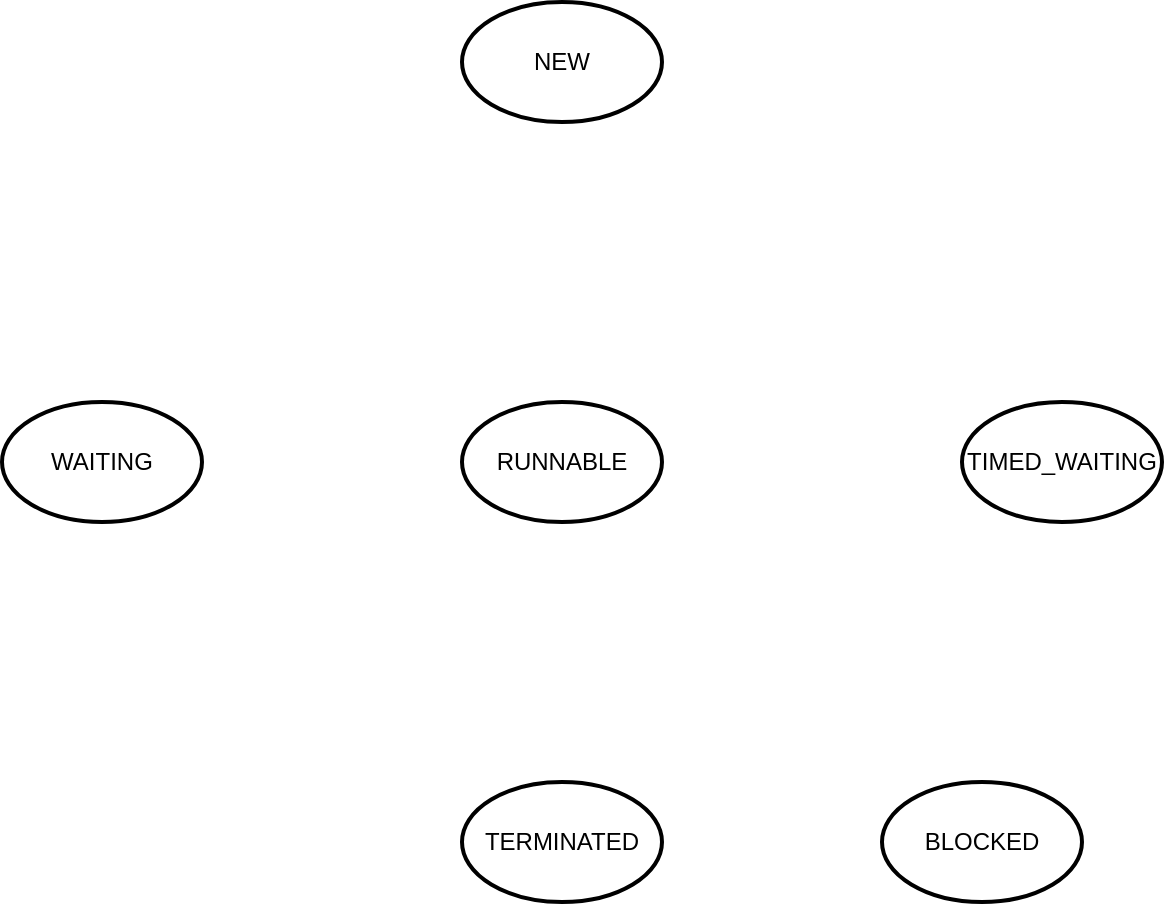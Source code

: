 <mxfile version="10.6.7" type="github"><diagram id="7bAAMtYjb723Usm57Kre" name="Page-1"><mxGraphModel dx="886" dy="593" grid="1" gridSize="10" guides="1" tooltips="1" connect="1" arrows="1" fold="1" page="1" pageScale="1" pageWidth="827" pageHeight="1169" math="0" shadow="0"><root><mxCell id="0"/><mxCell id="1" parent="0"/><mxCell id="614B6NacwDLU-n_JJPLR-1" value="WAITING" style="strokeWidth=2;html=1;shape=mxgraph.flowchart.start_1;whiteSpace=wrap;" vertex="1" parent="1"><mxGeometry x="100" y="260" width="100" height="60" as="geometry"/></mxCell><mxCell id="614B6NacwDLU-n_JJPLR-2" value="NEW" style="strokeWidth=2;html=1;shape=mxgraph.flowchart.start_1;whiteSpace=wrap;" vertex="1" parent="1"><mxGeometry x="330" y="60" width="100" height="60" as="geometry"/></mxCell><mxCell id="614B6NacwDLU-n_JJPLR-3" value="RUNNABLE" style="strokeWidth=2;html=1;shape=mxgraph.flowchart.start_1;whiteSpace=wrap;" vertex="1" parent="1"><mxGeometry x="330" y="260" width="100" height="60" as="geometry"/></mxCell><mxCell id="614B6NacwDLU-n_JJPLR-4" value="TIMED_WAITING" style="strokeWidth=2;html=1;shape=mxgraph.flowchart.start_1;whiteSpace=wrap;" vertex="1" parent="1"><mxGeometry x="580" y="260" width="100" height="60" as="geometry"/></mxCell><mxCell id="614B6NacwDLU-n_JJPLR-5" value="TERMINATED" style="strokeWidth=2;html=1;shape=mxgraph.flowchart.start_1;whiteSpace=wrap;" vertex="1" parent="1"><mxGeometry x="330" y="450" width="100" height="60" as="geometry"/></mxCell><mxCell id="614B6NacwDLU-n_JJPLR-6" value="BLOCKED" style="strokeWidth=2;html=1;shape=mxgraph.flowchart.start_1;whiteSpace=wrap;" vertex="1" parent="1"><mxGeometry x="540" y="450" width="100" height="60" as="geometry"/></mxCell></root></mxGraphModel></diagram></mxfile>